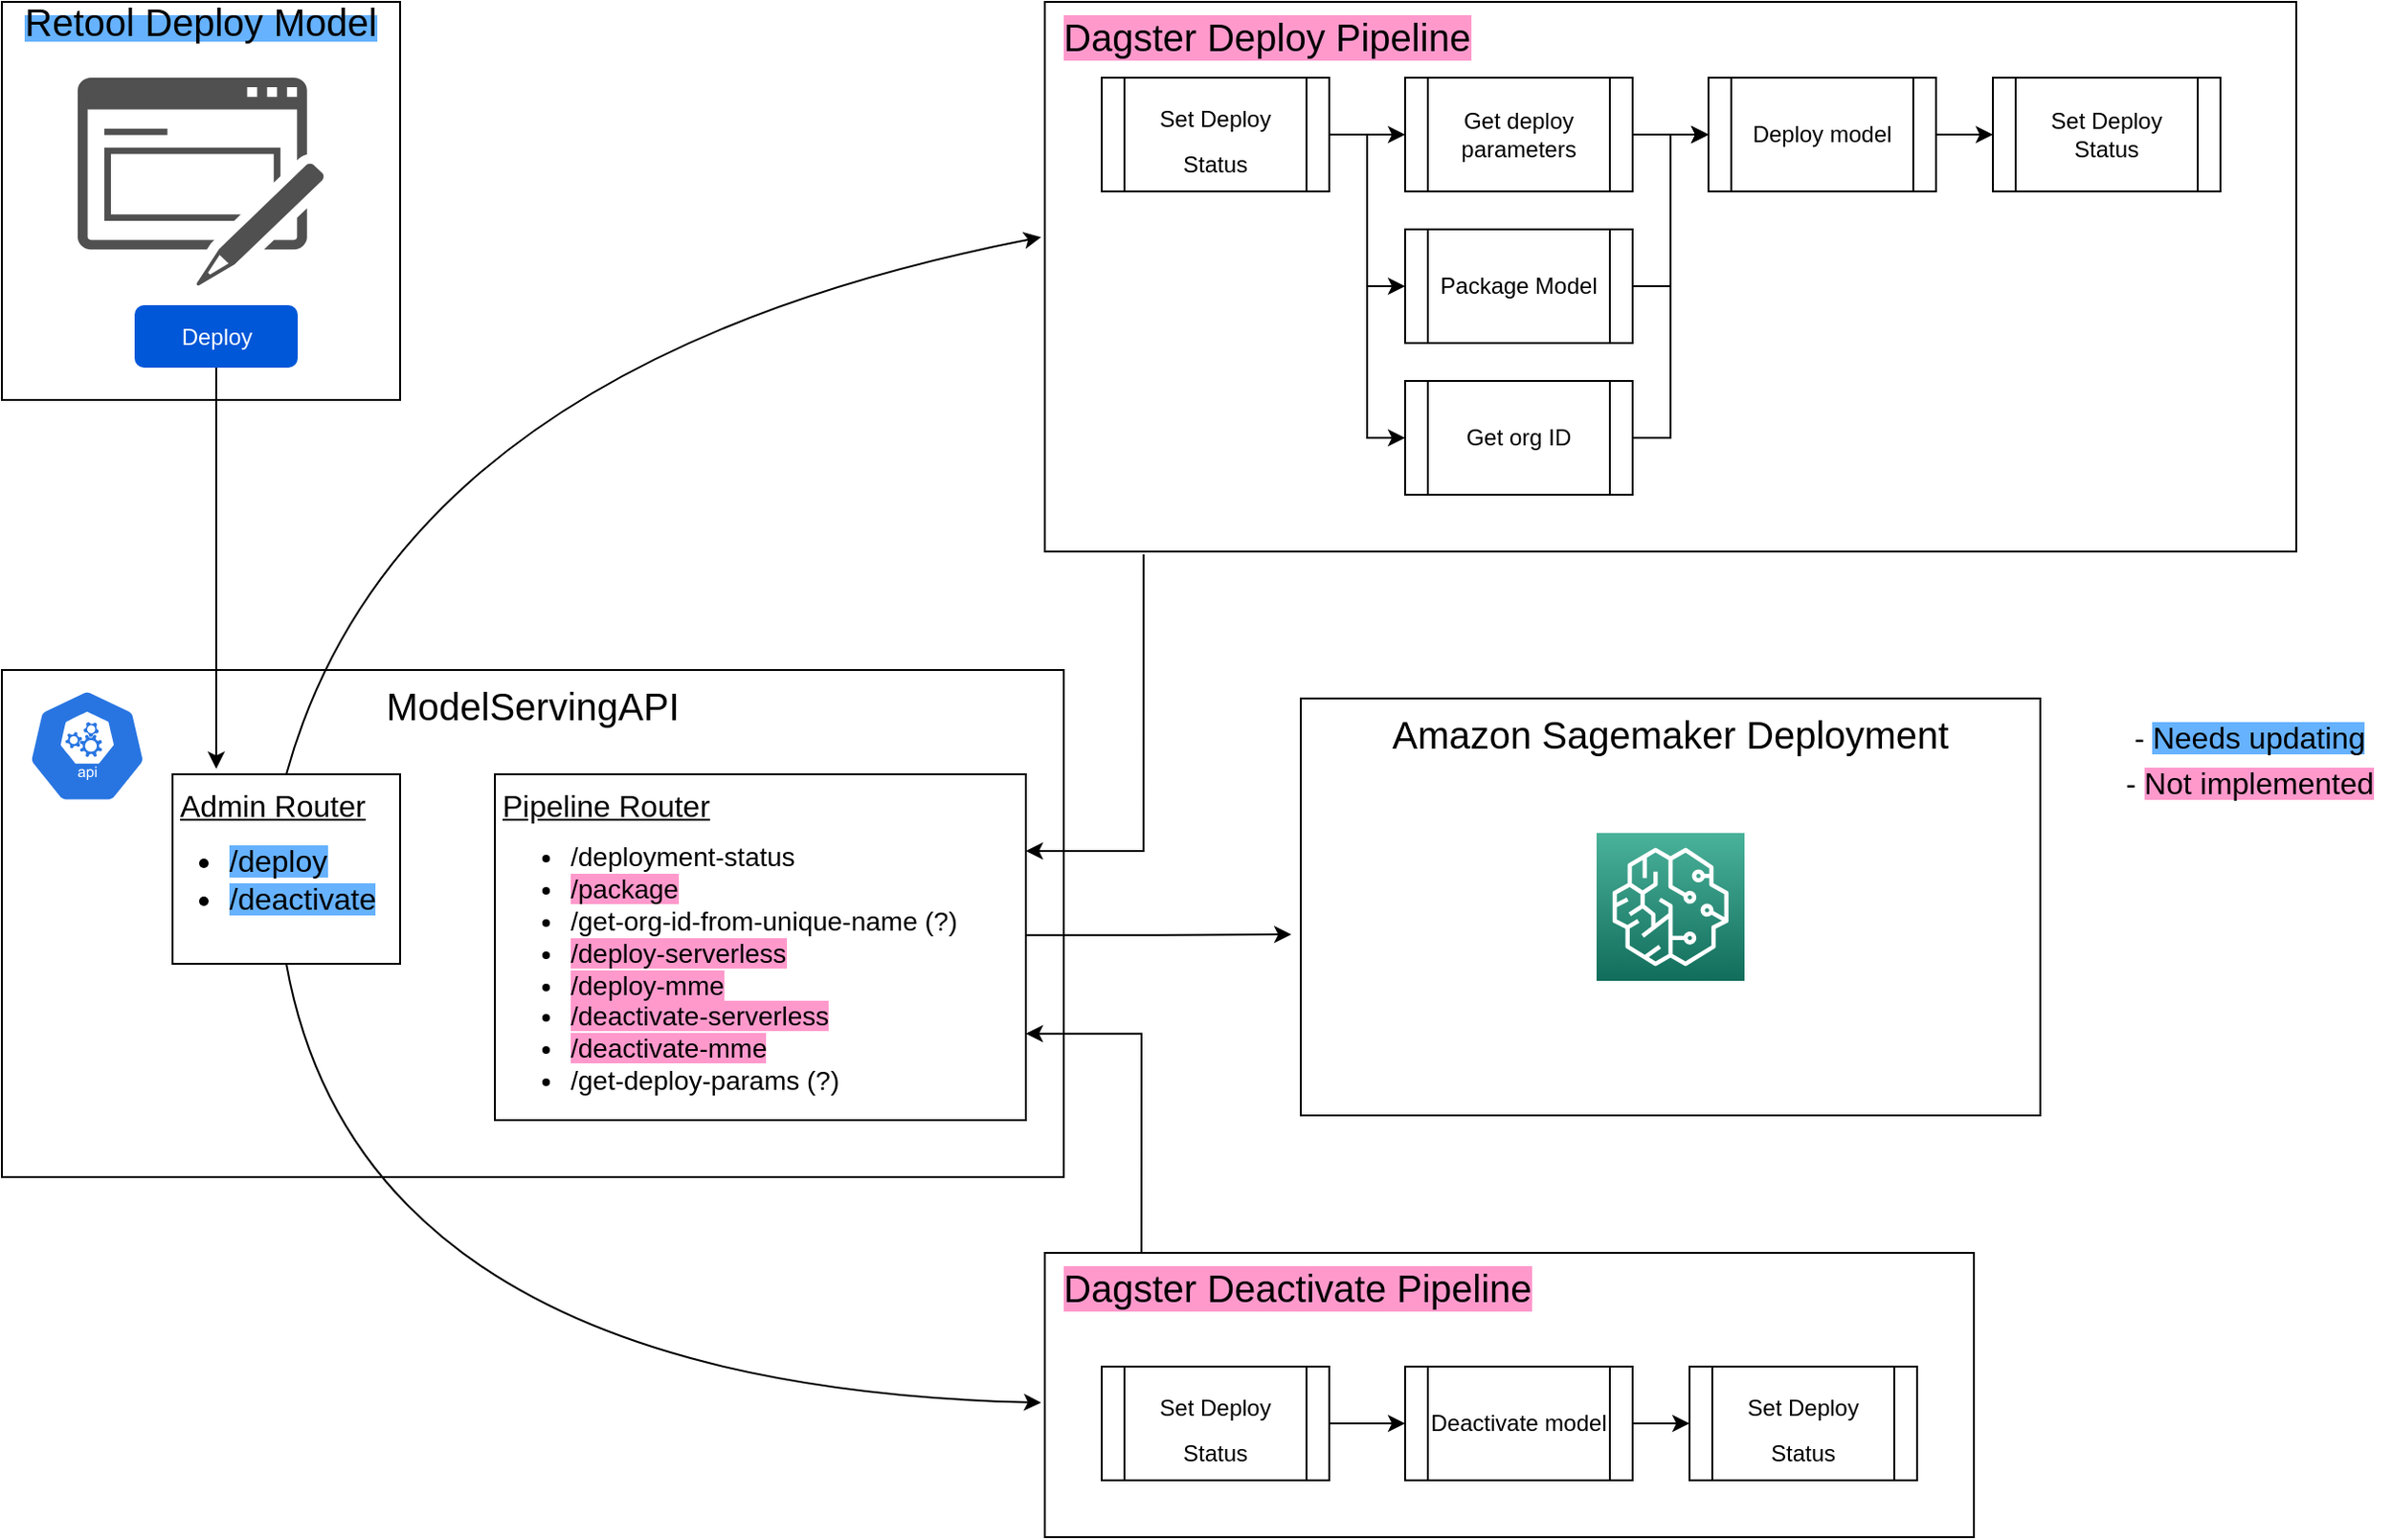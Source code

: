 <mxfile version="20.2.3" type="github">
  <diagram id="vbVlFKDCjaLW63i06vhi" name="Page-1">
    <mxGraphModel dx="1378" dy="883" grid="1" gridSize="10" guides="1" tooltips="1" connect="1" arrows="1" fold="1" page="1" pageScale="1" pageWidth="1400" pageHeight="850" math="0" shadow="0">
      <root>
        <mxCell id="0" />
        <mxCell id="1" parent="0" />
        <mxCell id="GepXFc72BX5pKlfw2SH9-54" value="&lt;font style=&quot;font-size: 20px;&quot; color=&quot;#000000&quot;&gt;Amazon Sagemaker Deployment&lt;/font&gt;" style="rounded=0;whiteSpace=wrap;html=1;labelBackgroundColor=none;fontSize=12;fontColor=#FF66B3;strokeColor=#000000;strokeWidth=1;verticalAlign=top;" parent="1" vertex="1">
          <mxGeometry x="795" y="447.5" width="390" height="220" as="geometry" />
        </mxCell>
        <mxCell id="GepXFc72BX5pKlfw2SH9-7" value="ModelServingAPI" style="rounded=0;whiteSpace=wrap;html=1;fontSize=20;verticalAlign=top;" parent="1" vertex="1">
          <mxGeometry x="110" y="432.5" width="560" height="267.5" as="geometry" />
        </mxCell>
        <mxCell id="GepXFc72BX5pKlfw2SH9-3" value="&lt;div style=&quot;&quot;&gt;&lt;span style=&quot;line-height: 0;&quot;&gt;&lt;font style=&quot;font-size: 20px;&quot;&gt;Retool Deploy Model&lt;/font&gt;&lt;/span&gt;&lt;/div&gt;" style="whiteSpace=wrap;html=1;aspect=fixed;align=center;verticalAlign=top;labelBackgroundColor=#66B2FF;" parent="1" vertex="1">
          <mxGeometry x="110" y="80" width="210" height="210" as="geometry" />
        </mxCell>
        <mxCell id="GepXFc72BX5pKlfw2SH9-2" value="" style="sketch=0;pointerEvents=1;shadow=0;dashed=0;html=1;strokeColor=none;fillColor=#505050;labelPosition=center;verticalLabelPosition=bottom;verticalAlign=top;outlineConnect=0;align=center;shape=mxgraph.office.concepts.form;" parent="1" vertex="1">
          <mxGeometry x="150" y="120" width="130" height="110" as="geometry" />
        </mxCell>
        <mxCell id="GepXFc72BX5pKlfw2SH9-14" style="edgeStyle=orthogonalEdgeStyle;rounded=0;orthogonalLoop=1;jettySize=auto;html=1;entryX=0.192;entryY=-0.029;entryDx=0;entryDy=0;entryPerimeter=0;fontSize=16;" parent="1" source="GepXFc72BX5pKlfw2SH9-5" target="GepXFc72BX5pKlfw2SH9-10" edge="1">
          <mxGeometry relative="1" as="geometry" />
        </mxCell>
        <mxCell id="GepXFc72BX5pKlfw2SH9-5" value="Deploy" style="rounded=1;fillColor=#0057D8;strokeColor=none;html=1;fontColor=#ffffff;align=center;verticalAlign=middle;fontStyle=0;fontSize=12;sketch=0;" parent="1" vertex="1">
          <mxGeometry x="180" y="240" width="86" height="33" as="geometry" />
        </mxCell>
        <mxCell id="GepXFc72BX5pKlfw2SH9-6" value="" style="sketch=0;html=1;dashed=0;whitespace=wrap;fillColor=#2875E2;strokeColor=#ffffff;points=[[0.005,0.63,0],[0.1,0.2,0],[0.9,0.2,0],[0.5,0,0],[0.995,0.63,0],[0.72,0.99,0],[0.5,1,0],[0.28,0.99,0]];shape=mxgraph.kubernetes.icon;prIcon=api;fontSize=20;" parent="1" vertex="1">
          <mxGeometry x="120" y="442.5" width="70" height="60" as="geometry" />
        </mxCell>
        <mxCell id="GepXFc72BX5pKlfw2SH9-10" value="&lt;u&gt;Admin Router&lt;/u&gt;" style="rounded=0;whiteSpace=wrap;html=1;fontSize=16;verticalAlign=top;align=left;spacingLeft=2;" parent="1" vertex="1">
          <mxGeometry x="200" y="487.5" width="120" height="100" as="geometry" />
        </mxCell>
        <mxCell id="GepXFc72BX5pKlfw2SH9-11" value="&lt;ul&gt;&lt;li&gt;&lt;span style=&quot;background-color: rgb(102, 178, 255);&quot;&gt;/deploy&lt;/span&gt;&lt;/li&gt;&lt;li&gt;&lt;span style=&quot;background-color: rgb(102, 178, 255);&quot;&gt;/deactivate&lt;/span&gt;&lt;/li&gt;&lt;/ul&gt;" style="text;strokeColor=none;fillColor=none;html=1;whiteSpace=wrap;verticalAlign=middle;overflow=hidden;fontSize=16;spacing=0;horizontal=1;strokeWidth=0;" parent="1" vertex="1">
          <mxGeometry x="190" y="502.5" width="130" height="80" as="geometry" />
        </mxCell>
        <mxCell id="GepXFc72BX5pKlfw2SH9-56" style="edgeStyle=orthogonalEdgeStyle;rounded=0;orthogonalLoop=1;jettySize=auto;html=1;exitX=0.998;exitY=0.465;exitDx=0;exitDy=0;fontSize=20;fontColor=#000000;exitPerimeter=0;" parent="1" source="GepXFc72BX5pKlfw2SH9-17" edge="1">
          <mxGeometry relative="1" as="geometry">
            <mxPoint x="790" y="572" as="targetPoint" />
          </mxGeometry>
        </mxCell>
        <mxCell id="GepXFc72BX5pKlfw2SH9-17" value="&lt;u&gt;Pipeline Router&lt;/u&gt;" style="rounded=0;whiteSpace=wrap;html=1;fontSize=16;strokeWidth=1;spacingLeft=2;verticalAlign=top;align=left;strokeColor=#000000;" parent="1" vertex="1">
          <mxGeometry x="370" y="487.5" width="280" height="182.5" as="geometry" />
        </mxCell>
        <mxCell id="GepXFc72BX5pKlfw2SH9-18" value="&lt;ul style=&quot;font-size: 14px;&quot;&gt;&lt;li&gt;/deployment-status&lt;/li&gt;&lt;li&gt;&lt;span style=&quot;background-color: rgb(255, 153, 204);&quot;&gt;/package&lt;/span&gt;&lt;/li&gt;&lt;li&gt;/get-org-id-from-unique-name (?)&lt;/li&gt;&lt;li&gt;&lt;span style=&quot;background-color: rgb(255, 153, 204);&quot;&gt;/deploy-serverless&lt;/span&gt;&lt;/li&gt;&lt;li&gt;&lt;span style=&quot;background-color: rgb(255, 153, 204);&quot;&gt;/deploy-mme&lt;/span&gt;&lt;/li&gt;&lt;li&gt;&lt;span style=&quot;background-color: rgb(255, 153, 204);&quot;&gt;/deactivate-serverless&lt;/span&gt;&lt;/li&gt;&lt;li&gt;&lt;span style=&quot;background-color: rgb(255, 153, 204);&quot;&gt;/deactivate-mme&lt;/span&gt;&lt;/li&gt;&lt;li&gt;/get-deploy-params (?)&lt;/li&gt;&lt;/ul&gt;" style="text;strokeColor=none;fillColor=none;html=1;whiteSpace=wrap;verticalAlign=middle;overflow=hidden;fontSize=16;spacing=0;horizontal=1;strokeWidth=0;" parent="1" vertex="1">
          <mxGeometry x="370" y="500" width="250" height="180" as="geometry" />
        </mxCell>
        <mxCell id="GepXFc72BX5pKlfw2SH9-55" style="edgeStyle=orthogonalEdgeStyle;rounded=0;orthogonalLoop=1;jettySize=auto;html=1;fontSize=20;fontColor=#000000;exitX=0.079;exitY=1.005;exitDx=0;exitDy=0;exitPerimeter=0;" parent="1" source="GepXFc72BX5pKlfw2SH9-29" target="GepXFc72BX5pKlfw2SH9-17" edge="1">
          <mxGeometry relative="1" as="geometry">
            <Array as="points">
              <mxPoint x="712" y="528" />
            </Array>
          </mxGeometry>
        </mxCell>
        <mxCell id="GepXFc72BX5pKlfw2SH9-29" value="&lt;font style=&quot;font-size: 20px;&quot;&gt;Dagster Deploy Pipeline&lt;/font&gt;" style="rounded=0;whiteSpace=wrap;html=1;fontSize=14;strokeColor=#000000;strokeWidth=1;verticalAlign=top;align=left;spacingLeft=8;labelBackgroundColor=#FF99CC;" parent="1" vertex="1">
          <mxGeometry x="660" y="80" width="660" height="290" as="geometry" />
        </mxCell>
        <mxCell id="GepXFc72BX5pKlfw2SH9-32" value="" style="curved=1;endArrow=classic;html=1;rounded=0;fontSize=20;exitX=0.5;exitY=0;exitDx=0;exitDy=0;entryX=-0.003;entryY=0.428;entryDx=0;entryDy=0;entryPerimeter=0;" parent="1" source="GepXFc72BX5pKlfw2SH9-10" target="GepXFc72BX5pKlfw2SH9-29" edge="1">
          <mxGeometry width="50" height="50" relative="1" as="geometry">
            <mxPoint x="520" y="430" as="sourcePoint" />
            <mxPoint x="570" y="380" as="targetPoint" />
            <Array as="points">
              <mxPoint x="320" y="270" />
            </Array>
          </mxGeometry>
        </mxCell>
        <mxCell id="GepXFc72BX5pKlfw2SH9-40" style="edgeStyle=orthogonalEdgeStyle;rounded=0;orthogonalLoop=1;jettySize=auto;html=1;entryX=0;entryY=0.5;entryDx=0;entryDy=0;fontSize=12;" parent="1" source="GepXFc72BX5pKlfw2SH9-33" target="GepXFc72BX5pKlfw2SH9-34" edge="1">
          <mxGeometry relative="1" as="geometry" />
        </mxCell>
        <mxCell id="GepXFc72BX5pKlfw2SH9-50" style="edgeStyle=orthogonalEdgeStyle;rounded=0;orthogonalLoop=1;jettySize=auto;html=1;entryX=0;entryY=0.5;entryDx=0;entryDy=0;fontSize=12;" parent="1" source="GepXFc72BX5pKlfw2SH9-33" target="GepXFc72BX5pKlfw2SH9-36" edge="1">
          <mxGeometry relative="1" as="geometry" />
        </mxCell>
        <mxCell id="GepXFc72BX5pKlfw2SH9-51" style="edgeStyle=orthogonalEdgeStyle;rounded=0;orthogonalLoop=1;jettySize=auto;html=1;entryX=0;entryY=0.5;entryDx=0;entryDy=0;fontSize=12;" parent="1" source="GepXFc72BX5pKlfw2SH9-33" target="GepXFc72BX5pKlfw2SH9-37" edge="1">
          <mxGeometry relative="1" as="geometry" />
        </mxCell>
        <mxCell id="GepXFc72BX5pKlfw2SH9-33" value="&lt;font style=&quot;font-size: 12px;&quot;&gt;Set Deploy Status&lt;/font&gt;" style="shape=process;whiteSpace=wrap;html=1;backgroundOutline=1;fontSize=20;strokeColor=#000000;strokeWidth=1;" parent="1" vertex="1">
          <mxGeometry x="690" y="120" width="120" height="60" as="geometry" />
        </mxCell>
        <mxCell id="GepXFc72BX5pKlfw2SH9-45" style="edgeStyle=orthogonalEdgeStyle;rounded=0;orthogonalLoop=1;jettySize=auto;html=1;exitX=1;exitY=0.5;exitDx=0;exitDy=0;fontSize=12;" parent="1" source="GepXFc72BX5pKlfw2SH9-34" target="GepXFc72BX5pKlfw2SH9-38" edge="1">
          <mxGeometry relative="1" as="geometry" />
        </mxCell>
        <mxCell id="GepXFc72BX5pKlfw2SH9-34" value="Get deploy parameters" style="shape=process;whiteSpace=wrap;html=1;backgroundOutline=1;fontSize=12;strokeColor=#000000;strokeWidth=1;" parent="1" vertex="1">
          <mxGeometry x="850" y="120" width="120" height="60" as="geometry" />
        </mxCell>
        <mxCell id="GepXFc72BX5pKlfw2SH9-48" style="edgeStyle=orthogonalEdgeStyle;rounded=0;orthogonalLoop=1;jettySize=auto;html=1;exitX=1;exitY=0.5;exitDx=0;exitDy=0;entryX=0;entryY=0.5;entryDx=0;entryDy=0;fontSize=12;" parent="1" source="GepXFc72BX5pKlfw2SH9-36" target="GepXFc72BX5pKlfw2SH9-38" edge="1">
          <mxGeometry relative="1" as="geometry" />
        </mxCell>
        <mxCell id="GepXFc72BX5pKlfw2SH9-36" value="Package Model" style="shape=process;whiteSpace=wrap;html=1;backgroundOutline=1;fontSize=12;strokeColor=#000000;strokeWidth=1;" parent="1" vertex="1">
          <mxGeometry x="850" y="200" width="120" height="60" as="geometry" />
        </mxCell>
        <mxCell id="GepXFc72BX5pKlfw2SH9-49" style="edgeStyle=orthogonalEdgeStyle;rounded=0;orthogonalLoop=1;jettySize=auto;html=1;entryX=0;entryY=0.5;entryDx=0;entryDy=0;fontSize=12;" parent="1" source="GepXFc72BX5pKlfw2SH9-37" target="GepXFc72BX5pKlfw2SH9-38" edge="1">
          <mxGeometry relative="1" as="geometry" />
        </mxCell>
        <mxCell id="GepXFc72BX5pKlfw2SH9-37" value="Get org ID" style="shape=process;whiteSpace=wrap;html=1;backgroundOutline=1;fontSize=12;strokeColor=#000000;strokeWidth=1;" parent="1" vertex="1">
          <mxGeometry x="850" y="280" width="120" height="60" as="geometry" />
        </mxCell>
        <mxCell id="GepXFc72BX5pKlfw2SH9-52" value="" style="edgeStyle=orthogonalEdgeStyle;rounded=0;orthogonalLoop=1;jettySize=auto;html=1;fontSize=12;" parent="1" source="GepXFc72BX5pKlfw2SH9-38" target="GepXFc72BX5pKlfw2SH9-39" edge="1">
          <mxGeometry relative="1" as="geometry" />
        </mxCell>
        <mxCell id="GepXFc72BX5pKlfw2SH9-38" value="Deploy model" style="shape=process;whiteSpace=wrap;html=1;backgroundOutline=1;fontSize=12;strokeColor=#000000;strokeWidth=1;" parent="1" vertex="1">
          <mxGeometry x="1010" y="120" width="120" height="60" as="geometry" />
        </mxCell>
        <mxCell id="GepXFc72BX5pKlfw2SH9-39" value="Set Deploy Status" style="shape=process;whiteSpace=wrap;html=1;backgroundOutline=1;fontSize=12;strokeColor=#000000;strokeWidth=1;" parent="1" vertex="1">
          <mxGeometry x="1160" y="120" width="120" height="60" as="geometry" />
        </mxCell>
        <mxCell id="GepXFc72BX5pKlfw2SH9-53" value="" style="sketch=0;points=[[0,0,0],[0.25,0,0],[0.5,0,0],[0.75,0,0],[1,0,0],[0,1,0],[0.25,1,0],[0.5,1,0],[0.75,1,0],[1,1,0],[0,0.25,0],[0,0.5,0],[0,0.75,0],[1,0.25,0],[1,0.5,0],[1,0.75,0]];outlineConnect=0;fontColor=#232F3E;gradientColor=#4AB29A;gradientDirection=north;fillColor=#116D5B;strokeColor=#ffffff;dashed=0;verticalLabelPosition=bottom;verticalAlign=top;align=center;html=1;fontSize=12;fontStyle=0;aspect=fixed;shape=mxgraph.aws4.resourceIcon;resIcon=mxgraph.aws4.sagemaker;labelBackgroundColor=#FF99CC;" parent="1" vertex="1">
          <mxGeometry x="951" y="518.5" width="78" height="78" as="geometry" />
        </mxCell>
        <mxCell id="GepXFc72BX5pKlfw2SH9-57" value="&lt;font style=&quot;font-size: 16px;&quot;&gt;- &lt;span style=&quot;background-color: rgb(102, 178, 255);&quot;&gt;Needs updating&lt;/span&gt;&lt;br&gt;- &lt;span style=&quot;background-color: rgb(255, 153, 204);&quot;&gt;Not implemented&lt;/span&gt;&lt;/font&gt;" style="text;html=1;align=center;verticalAlign=middle;resizable=0;points=[];autosize=1;strokeColor=none;fillColor=none;fontSize=20;fontColor=#000000;" parent="1" vertex="1">
          <mxGeometry x="1220" y="447.5" width="150" height="60" as="geometry" />
        </mxCell>
        <mxCell id="W-KNCvt0Ies3O7yyFGv0-12" style="edgeStyle=orthogonalEdgeStyle;rounded=0;orthogonalLoop=1;jettySize=auto;html=1;entryX=1;entryY=0.75;entryDx=0;entryDy=0;fontSize=16;fontColor=#000000;exitX=0.104;exitY=0.005;exitDx=0;exitDy=0;exitPerimeter=0;" edge="1" parent="1" source="W-KNCvt0Ies3O7yyFGv0-2" target="GepXFc72BX5pKlfw2SH9-17">
          <mxGeometry relative="1" as="geometry" />
        </mxCell>
        <mxCell id="W-KNCvt0Ies3O7yyFGv0-2" value="&lt;font style=&quot;font-size: 20px;&quot;&gt;Dagster Deactivate Pipeline&lt;/font&gt;" style="rounded=0;whiteSpace=wrap;html=1;fontSize=14;strokeColor=#000000;strokeWidth=1;verticalAlign=top;align=left;spacingLeft=8;labelBackgroundColor=#FF99CC;" vertex="1" parent="1">
          <mxGeometry x="660" y="740" width="490" height="150" as="geometry" />
        </mxCell>
        <mxCell id="W-KNCvt0Ies3O7yyFGv0-6" style="edgeStyle=orthogonalEdgeStyle;rounded=0;orthogonalLoop=1;jettySize=auto;html=1;fontSize=16;fontColor=#000000;" edge="1" parent="1" source="W-KNCvt0Ies3O7yyFGv0-3" target="W-KNCvt0Ies3O7yyFGv0-4">
          <mxGeometry relative="1" as="geometry" />
        </mxCell>
        <mxCell id="W-KNCvt0Ies3O7yyFGv0-3" value="&lt;font style=&quot;font-size: 12px;&quot;&gt;Set Deploy Status&lt;/font&gt;" style="shape=process;whiteSpace=wrap;html=1;backgroundOutline=1;fontSize=20;strokeColor=#000000;strokeWidth=1;" vertex="1" parent="1">
          <mxGeometry x="690" y="800" width="120" height="60" as="geometry" />
        </mxCell>
        <mxCell id="W-KNCvt0Ies3O7yyFGv0-7" style="edgeStyle=orthogonalEdgeStyle;rounded=0;orthogonalLoop=1;jettySize=auto;html=1;entryX=0;entryY=0.5;entryDx=0;entryDy=0;fontSize=16;fontColor=#000000;" edge="1" parent="1" source="W-KNCvt0Ies3O7yyFGv0-4" target="W-KNCvt0Ies3O7yyFGv0-5">
          <mxGeometry relative="1" as="geometry" />
        </mxCell>
        <mxCell id="W-KNCvt0Ies3O7yyFGv0-4" value="Deactivate model" style="shape=process;whiteSpace=wrap;html=1;backgroundOutline=1;fontSize=12;strokeColor=#000000;strokeWidth=1;" vertex="1" parent="1">
          <mxGeometry x="850" y="800" width="120" height="60" as="geometry" />
        </mxCell>
        <mxCell id="W-KNCvt0Ies3O7yyFGv0-5" value="&lt;font style=&quot;font-size: 12px;&quot;&gt;Set Deploy Status&lt;/font&gt;" style="shape=process;whiteSpace=wrap;html=1;backgroundOutline=1;fontSize=20;strokeColor=#000000;strokeWidth=1;" vertex="1" parent="1">
          <mxGeometry x="1000" y="800" width="120" height="60" as="geometry" />
        </mxCell>
        <mxCell id="W-KNCvt0Ies3O7yyFGv0-10" value="" style="curved=1;endArrow=classic;html=1;rounded=0;fontSize=16;fontColor=#000000;exitX=0.5;exitY=1;exitDx=0;exitDy=0;entryX=-0.004;entryY=0.527;entryDx=0;entryDy=0;entryPerimeter=0;" edge="1" parent="1" source="GepXFc72BX5pKlfw2SH9-10" target="W-KNCvt0Ies3O7yyFGv0-2">
          <mxGeometry width="50" height="50" relative="1" as="geometry">
            <mxPoint x="330" y="850" as="sourcePoint" />
            <mxPoint x="380" y="800" as="targetPoint" />
            <Array as="points">
              <mxPoint x="300" y="810" />
            </Array>
          </mxGeometry>
        </mxCell>
      </root>
    </mxGraphModel>
  </diagram>
</mxfile>
